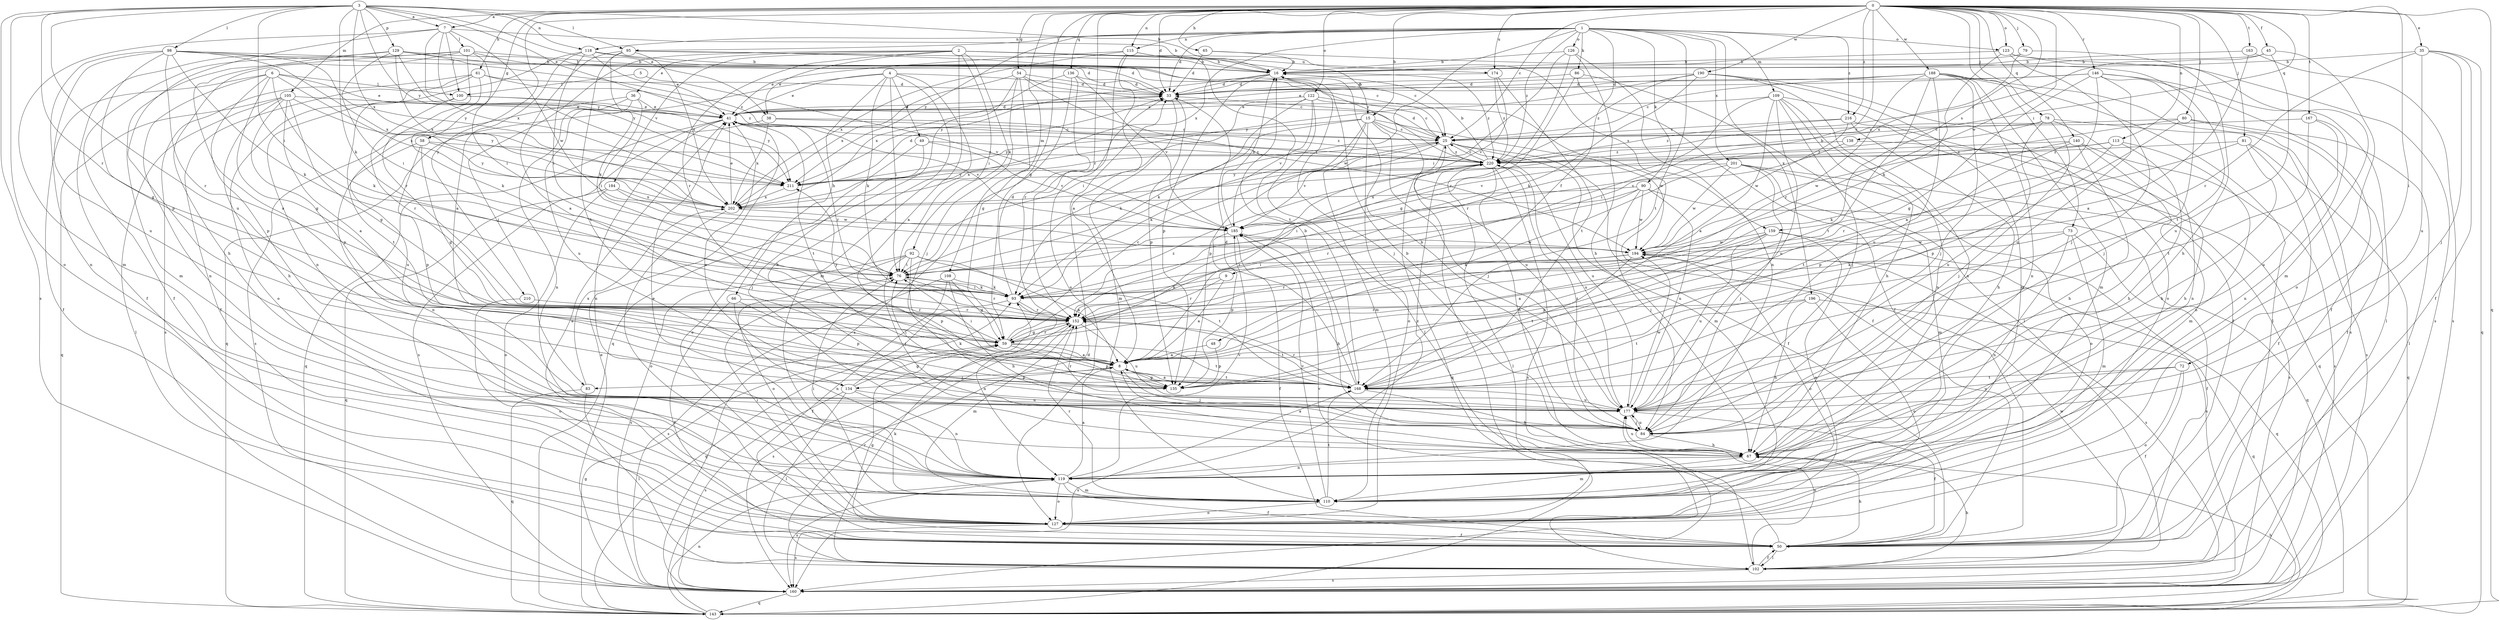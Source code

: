 strict digraph  {
0;
1;
2;
3;
4;
5;
6;
7;
8;
9;
15;
16;
25;
33;
35;
36;
38;
41;
45;
48;
49;
50;
54;
58;
59;
61;
65;
66;
67;
72;
73;
76;
78;
79;
80;
81;
83;
84;
86;
90;
92;
93;
95;
98;
100;
101;
102;
105;
108;
109;
110;
113;
115;
118;
119;
122;
123;
126;
127;
129;
134;
135;
136;
138;
140;
143;
146;
152;
159;
160;
163;
167;
168;
174;
177;
184;
185;
188;
190;
194;
196;
201;
202;
210;
211;
216;
220;
0 -> 7  [label=a];
0 -> 9  [label=b];
0 -> 15  [label=b];
0 -> 25  [label=c];
0 -> 33  [label=d];
0 -> 35  [label=e];
0 -> 45  [label=f];
0 -> 54  [label=g];
0 -> 58  [label=g];
0 -> 59  [label=g];
0 -> 61  [label=h];
0 -> 65  [label=h];
0 -> 72  [label=i];
0 -> 73  [label=i];
0 -> 78  [label=j];
0 -> 79  [label=j];
0 -> 80  [label=j];
0 -> 81  [label=j];
0 -> 105  [label=m];
0 -> 108  [label=m];
0 -> 113  [label=n];
0 -> 115  [label=n];
0 -> 122  [label=o];
0 -> 123  [label=o];
0 -> 136  [label=q];
0 -> 138  [label=q];
0 -> 140  [label=q];
0 -> 143  [label=q];
0 -> 146  [label=r];
0 -> 152  [label=r];
0 -> 159  [label=s];
0 -> 163  [label=t];
0 -> 167  [label=t];
0 -> 174  [label=u];
0 -> 188  [label=w];
0 -> 190  [label=w];
0 -> 194  [label=w];
0 -> 210  [label=y];
0 -> 216  [label=z];
1 -> 33  [label=d];
1 -> 48  [label=f];
1 -> 76  [label=i];
1 -> 86  [label=k];
1 -> 90  [label=k];
1 -> 95  [label=l];
1 -> 109  [label=m];
1 -> 115  [label=n];
1 -> 118  [label=n];
1 -> 123  [label=o];
1 -> 126  [label=o];
1 -> 168  [label=t];
1 -> 196  [label=x];
1 -> 201  [label=x];
1 -> 202  [label=x];
1 -> 211  [label=y];
1 -> 216  [label=z];
1 -> 220  [label=z];
2 -> 15  [label=b];
2 -> 36  [label=e];
2 -> 38  [label=e];
2 -> 76  [label=i];
2 -> 83  [label=j];
2 -> 92  [label=k];
2 -> 110  [label=m];
2 -> 152  [label=r];
2 -> 159  [label=s];
2 -> 174  [label=u];
2 -> 184  [label=v];
3 -> 7  [label=a];
3 -> 16  [label=b];
3 -> 38  [label=e];
3 -> 41  [label=e];
3 -> 76  [label=i];
3 -> 93  [label=k];
3 -> 95  [label=l];
3 -> 98  [label=l];
3 -> 118  [label=n];
3 -> 127  [label=o];
3 -> 129  [label=p];
3 -> 152  [label=r];
3 -> 160  [label=s];
3 -> 177  [label=u];
3 -> 202  [label=x];
3 -> 211  [label=y];
4 -> 8  [label=a];
4 -> 33  [label=d];
4 -> 41  [label=e];
4 -> 49  [label=f];
4 -> 66  [label=h];
4 -> 67  [label=h];
4 -> 76  [label=i];
4 -> 93  [label=k];
4 -> 143  [label=q];
5 -> 100  [label=l];
5 -> 185  [label=v];
6 -> 41  [label=e];
6 -> 50  [label=f];
6 -> 59  [label=g];
6 -> 93  [label=k];
6 -> 100  [label=l];
6 -> 119  [label=n];
6 -> 134  [label=p];
6 -> 202  [label=x];
7 -> 16  [label=b];
7 -> 100  [label=l];
7 -> 101  [label=l];
7 -> 110  [label=m];
7 -> 134  [label=p];
7 -> 194  [label=w];
7 -> 202  [label=x];
7 -> 211  [label=y];
8 -> 76  [label=i];
8 -> 83  [label=j];
8 -> 84  [label=j];
8 -> 134  [label=p];
8 -> 135  [label=p];
8 -> 168  [label=t];
8 -> 220  [label=z];
9 -> 8  [label=a];
9 -> 93  [label=k];
9 -> 152  [label=r];
15 -> 25  [label=c];
15 -> 84  [label=j];
15 -> 93  [label=k];
15 -> 110  [label=m];
15 -> 127  [label=o];
15 -> 135  [label=p];
15 -> 177  [label=u];
15 -> 194  [label=w];
15 -> 211  [label=y];
16 -> 33  [label=d];
16 -> 84  [label=j];
16 -> 135  [label=p];
16 -> 211  [label=y];
16 -> 220  [label=z];
25 -> 33  [label=d];
25 -> 50  [label=f];
25 -> 93  [label=k];
25 -> 110  [label=m];
25 -> 143  [label=q];
25 -> 177  [label=u];
25 -> 185  [label=v];
25 -> 202  [label=x];
25 -> 220  [label=z];
33 -> 41  [label=e];
33 -> 110  [label=m];
33 -> 135  [label=p];
35 -> 16  [label=b];
35 -> 50  [label=f];
35 -> 84  [label=j];
35 -> 143  [label=q];
35 -> 152  [label=r];
35 -> 177  [label=u];
36 -> 41  [label=e];
36 -> 76  [label=i];
36 -> 119  [label=n];
36 -> 160  [label=s];
36 -> 177  [label=u];
38 -> 25  [label=c];
38 -> 177  [label=u];
38 -> 202  [label=x];
38 -> 220  [label=z];
41 -> 25  [label=c];
41 -> 33  [label=d];
41 -> 119  [label=n];
41 -> 143  [label=q];
41 -> 152  [label=r];
41 -> 160  [label=s];
41 -> 168  [label=t];
41 -> 185  [label=v];
45 -> 16  [label=b];
45 -> 127  [label=o];
45 -> 177  [label=u];
45 -> 220  [label=z];
48 -> 8  [label=a];
48 -> 135  [label=p];
49 -> 84  [label=j];
49 -> 127  [label=o];
49 -> 185  [label=v];
49 -> 220  [label=z];
50 -> 59  [label=g];
50 -> 67  [label=h];
50 -> 102  [label=l];
50 -> 185  [label=v];
54 -> 25  [label=c];
54 -> 33  [label=d];
54 -> 59  [label=g];
54 -> 84  [label=j];
54 -> 143  [label=q];
54 -> 194  [label=w];
54 -> 202  [label=x];
58 -> 59  [label=g];
58 -> 119  [label=n];
58 -> 135  [label=p];
58 -> 211  [label=y];
58 -> 220  [label=z];
59 -> 8  [label=a];
59 -> 25  [label=c];
59 -> 135  [label=p];
59 -> 152  [label=r];
59 -> 168  [label=t];
59 -> 211  [label=y];
59 -> 220  [label=z];
61 -> 33  [label=d];
61 -> 50  [label=f];
61 -> 93  [label=k];
61 -> 127  [label=o];
61 -> 160  [label=s];
61 -> 220  [label=z];
65 -> 16  [label=b];
65 -> 33  [label=d];
65 -> 168  [label=t];
66 -> 50  [label=f];
66 -> 119  [label=n];
66 -> 135  [label=p];
66 -> 152  [label=r];
67 -> 8  [label=a];
67 -> 110  [label=m];
67 -> 119  [label=n];
67 -> 177  [label=u];
72 -> 50  [label=f];
72 -> 127  [label=o];
72 -> 168  [label=t];
72 -> 177  [label=u];
73 -> 50  [label=f];
73 -> 93  [label=k];
73 -> 110  [label=m];
73 -> 119  [label=n];
73 -> 194  [label=w];
76 -> 93  [label=k];
76 -> 152  [label=r];
78 -> 25  [label=c];
78 -> 76  [label=i];
78 -> 84  [label=j];
78 -> 119  [label=n];
78 -> 160  [label=s];
78 -> 177  [label=u];
79 -> 16  [label=b];
79 -> 110  [label=m];
79 -> 202  [label=x];
80 -> 25  [label=c];
80 -> 50  [label=f];
80 -> 102  [label=l];
80 -> 135  [label=p];
80 -> 194  [label=w];
81 -> 50  [label=f];
81 -> 67  [label=h];
81 -> 143  [label=q];
81 -> 152  [label=r];
81 -> 220  [label=z];
83 -> 102  [label=l];
83 -> 143  [label=q];
83 -> 202  [label=x];
84 -> 16  [label=b];
84 -> 67  [label=h];
84 -> 177  [label=u];
84 -> 220  [label=z];
86 -> 33  [label=d];
86 -> 50  [label=f];
86 -> 59  [label=g];
86 -> 102  [label=l];
90 -> 76  [label=i];
90 -> 84  [label=j];
90 -> 143  [label=q];
90 -> 152  [label=r];
90 -> 177  [label=u];
90 -> 194  [label=w];
90 -> 202  [label=x];
92 -> 8  [label=a];
92 -> 76  [label=i];
92 -> 84  [label=j];
92 -> 127  [label=o];
92 -> 135  [label=p];
92 -> 160  [label=s];
92 -> 168  [label=t];
93 -> 33  [label=d];
93 -> 76  [label=i];
93 -> 119  [label=n];
93 -> 143  [label=q];
93 -> 152  [label=r];
95 -> 8  [label=a];
95 -> 16  [label=b];
95 -> 33  [label=d];
95 -> 93  [label=k];
95 -> 168  [label=t];
95 -> 202  [label=x];
98 -> 16  [label=b];
98 -> 33  [label=d];
98 -> 59  [label=g];
98 -> 93  [label=k];
98 -> 119  [label=n];
98 -> 152  [label=r];
98 -> 177  [label=u];
98 -> 202  [label=x];
98 -> 211  [label=y];
100 -> 41  [label=e];
100 -> 152  [label=r];
100 -> 168  [label=t];
100 -> 211  [label=y];
101 -> 16  [label=b];
101 -> 25  [label=c];
101 -> 50  [label=f];
101 -> 67  [label=h];
101 -> 76  [label=i];
101 -> 110  [label=m];
101 -> 152  [label=r];
102 -> 50  [label=f];
102 -> 67  [label=h];
102 -> 93  [label=k];
102 -> 152  [label=r];
102 -> 160  [label=s];
102 -> 177  [label=u];
102 -> 194  [label=w];
105 -> 8  [label=a];
105 -> 41  [label=e];
105 -> 59  [label=g];
105 -> 67  [label=h];
105 -> 102  [label=l];
105 -> 135  [label=p];
105 -> 143  [label=q];
105 -> 211  [label=y];
108 -> 50  [label=f];
108 -> 59  [label=g];
108 -> 67  [label=h];
108 -> 93  [label=k];
108 -> 160  [label=s];
109 -> 8  [label=a];
109 -> 41  [label=e];
109 -> 50  [label=f];
109 -> 67  [label=h];
109 -> 84  [label=j];
109 -> 119  [label=n];
109 -> 152  [label=r];
109 -> 177  [label=u];
110 -> 76  [label=i];
110 -> 127  [label=o];
110 -> 152  [label=r];
110 -> 168  [label=t];
110 -> 185  [label=v];
113 -> 67  [label=h];
113 -> 119  [label=n];
113 -> 135  [label=p];
113 -> 185  [label=v];
113 -> 220  [label=z];
115 -> 8  [label=a];
115 -> 16  [label=b];
115 -> 41  [label=e];
115 -> 127  [label=o];
115 -> 168  [label=t];
115 -> 202  [label=x];
118 -> 8  [label=a];
118 -> 16  [label=b];
118 -> 41  [label=e];
118 -> 76  [label=i];
118 -> 119  [label=n];
118 -> 220  [label=z];
119 -> 8  [label=a];
119 -> 41  [label=e];
119 -> 50  [label=f];
119 -> 110  [label=m];
119 -> 127  [label=o];
119 -> 160  [label=s];
119 -> 185  [label=v];
119 -> 220  [label=z];
122 -> 25  [label=c];
122 -> 41  [label=e];
122 -> 50  [label=f];
122 -> 76  [label=i];
122 -> 93  [label=k];
122 -> 102  [label=l];
122 -> 185  [label=v];
123 -> 16  [label=b];
123 -> 67  [label=h];
123 -> 84  [label=j];
123 -> 93  [label=k];
123 -> 160  [label=s];
126 -> 16  [label=b];
126 -> 67  [label=h];
126 -> 76  [label=i];
126 -> 119  [label=n];
126 -> 152  [label=r];
127 -> 25  [label=c];
127 -> 41  [label=e];
127 -> 50  [label=f];
127 -> 76  [label=i];
127 -> 160  [label=s];
129 -> 8  [label=a];
129 -> 16  [label=b];
129 -> 25  [label=c];
129 -> 50  [label=f];
129 -> 76  [label=i];
129 -> 202  [label=x];
129 -> 211  [label=y];
129 -> 220  [label=z];
134 -> 59  [label=g];
134 -> 93  [label=k];
134 -> 102  [label=l];
134 -> 119  [label=n];
134 -> 160  [label=s];
134 -> 177  [label=u];
135 -> 76  [label=i];
136 -> 33  [label=d];
136 -> 152  [label=r];
136 -> 160  [label=s];
136 -> 185  [label=v];
136 -> 202  [label=x];
138 -> 67  [label=h];
138 -> 185  [label=v];
138 -> 220  [label=z];
140 -> 67  [label=h];
140 -> 93  [label=k];
140 -> 110  [label=m];
140 -> 160  [label=s];
140 -> 168  [label=t];
140 -> 220  [label=z];
143 -> 33  [label=d];
143 -> 59  [label=g];
143 -> 67  [label=h];
143 -> 119  [label=n];
146 -> 8  [label=a];
146 -> 33  [label=d];
146 -> 41  [label=e];
146 -> 50  [label=f];
146 -> 59  [label=g];
146 -> 84  [label=j];
146 -> 102  [label=l];
146 -> 177  [label=u];
152 -> 59  [label=g];
152 -> 110  [label=m];
152 -> 160  [label=s];
152 -> 168  [label=t];
152 -> 177  [label=u];
159 -> 8  [label=a];
159 -> 127  [label=o];
159 -> 135  [label=p];
159 -> 160  [label=s];
159 -> 177  [label=u];
159 -> 194  [label=w];
160 -> 41  [label=e];
160 -> 143  [label=q];
163 -> 8  [label=a];
163 -> 16  [label=b];
163 -> 160  [label=s];
167 -> 25  [label=c];
167 -> 119  [label=n];
167 -> 168  [label=t];
167 -> 177  [label=u];
168 -> 8  [label=a];
168 -> 16  [label=b];
168 -> 33  [label=d];
168 -> 67  [label=h];
168 -> 152  [label=r];
168 -> 160  [label=s];
168 -> 177  [label=u];
174 -> 33  [label=d];
174 -> 168  [label=t];
174 -> 185  [label=v];
174 -> 220  [label=z];
177 -> 16  [label=b];
177 -> 41  [label=e];
177 -> 50  [label=f];
177 -> 84  [label=j];
177 -> 152  [label=r];
177 -> 194  [label=w];
184 -> 127  [label=o];
184 -> 143  [label=q];
184 -> 194  [label=w];
184 -> 202  [label=x];
185 -> 16  [label=b];
185 -> 50  [label=f];
185 -> 67  [label=h];
185 -> 135  [label=p];
185 -> 194  [label=w];
188 -> 25  [label=c];
188 -> 33  [label=d];
188 -> 84  [label=j];
188 -> 102  [label=l];
188 -> 110  [label=m];
188 -> 119  [label=n];
188 -> 152  [label=r];
188 -> 160  [label=s];
188 -> 168  [label=t];
188 -> 177  [label=u];
190 -> 33  [label=d];
190 -> 93  [label=k];
190 -> 110  [label=m];
190 -> 119  [label=n];
190 -> 127  [label=o];
190 -> 211  [label=y];
190 -> 220  [label=z];
194 -> 76  [label=i];
194 -> 127  [label=o];
194 -> 143  [label=q];
194 -> 152  [label=r];
194 -> 160  [label=s];
194 -> 168  [label=t];
196 -> 67  [label=h];
196 -> 127  [label=o];
196 -> 143  [label=q];
196 -> 152  [label=r];
196 -> 168  [label=t];
201 -> 8  [label=a];
201 -> 84  [label=j];
201 -> 110  [label=m];
201 -> 127  [label=o];
201 -> 160  [label=s];
201 -> 194  [label=w];
201 -> 211  [label=y];
202 -> 41  [label=e];
202 -> 127  [label=o];
202 -> 185  [label=v];
210 -> 127  [label=o];
210 -> 152  [label=r];
211 -> 33  [label=d];
211 -> 202  [label=x];
216 -> 25  [label=c];
216 -> 67  [label=h];
216 -> 143  [label=q];
216 -> 194  [label=w];
216 -> 220  [label=z];
220 -> 16  [label=b];
220 -> 25  [label=c];
220 -> 67  [label=h];
220 -> 102  [label=l];
220 -> 160  [label=s];
220 -> 177  [label=u];
220 -> 211  [label=y];
}
